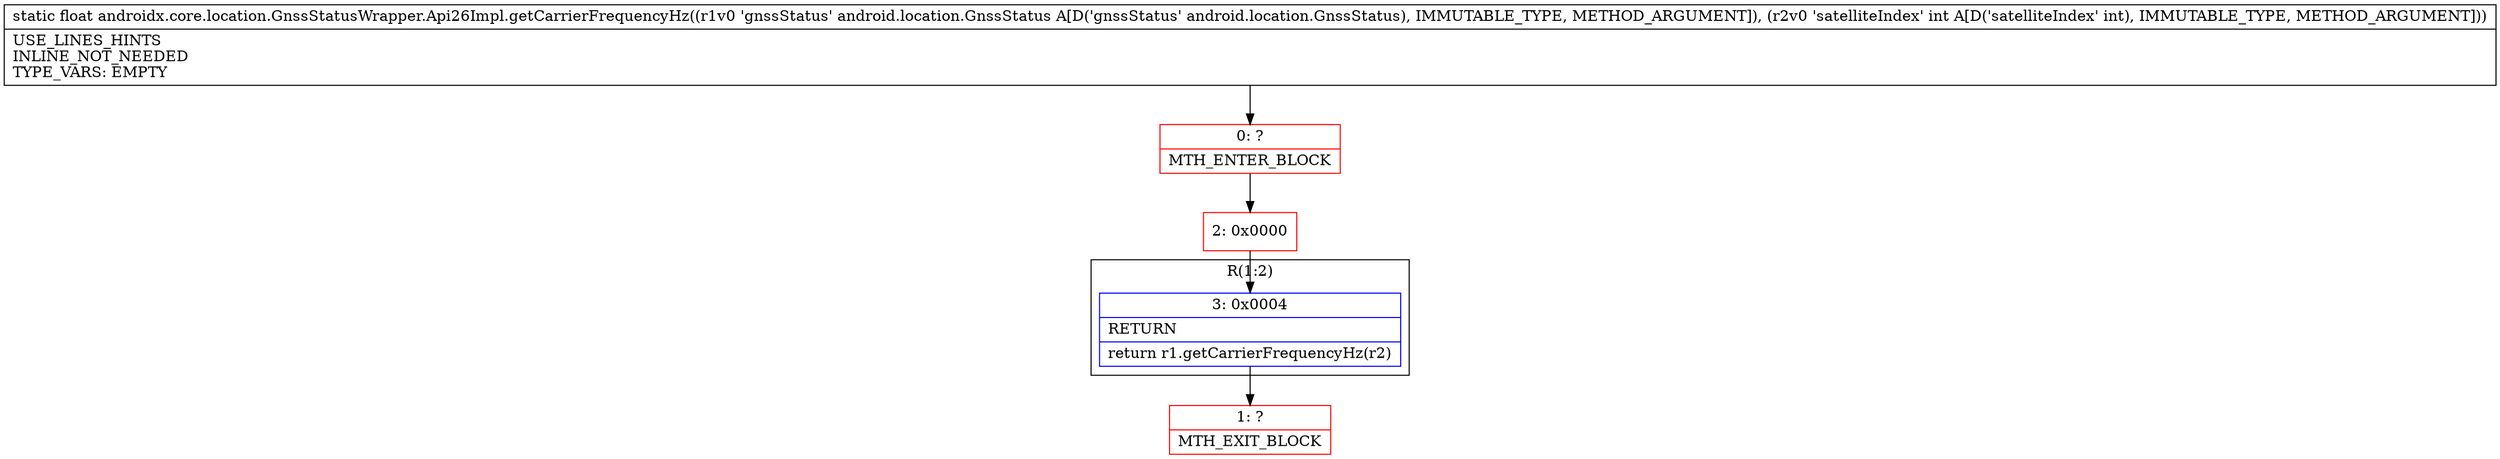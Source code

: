 digraph "CFG forandroidx.core.location.GnssStatusWrapper.Api26Impl.getCarrierFrequencyHz(Landroid\/location\/GnssStatus;I)F" {
subgraph cluster_Region_1553433726 {
label = "R(1:2)";
node [shape=record,color=blue];
Node_3 [shape=record,label="{3\:\ 0x0004|RETURN\l|return r1.getCarrierFrequencyHz(r2)\l}"];
}
Node_0 [shape=record,color=red,label="{0\:\ ?|MTH_ENTER_BLOCK\l}"];
Node_2 [shape=record,color=red,label="{2\:\ 0x0000}"];
Node_1 [shape=record,color=red,label="{1\:\ ?|MTH_EXIT_BLOCK\l}"];
MethodNode[shape=record,label="{static float androidx.core.location.GnssStatusWrapper.Api26Impl.getCarrierFrequencyHz((r1v0 'gnssStatus' android.location.GnssStatus A[D('gnssStatus' android.location.GnssStatus), IMMUTABLE_TYPE, METHOD_ARGUMENT]), (r2v0 'satelliteIndex' int A[D('satelliteIndex' int), IMMUTABLE_TYPE, METHOD_ARGUMENT]))  | USE_LINES_HINTS\lINLINE_NOT_NEEDED\lTYPE_VARS: EMPTY\l}"];
MethodNode -> Node_0;Node_3 -> Node_1;
Node_0 -> Node_2;
Node_2 -> Node_3;
}

